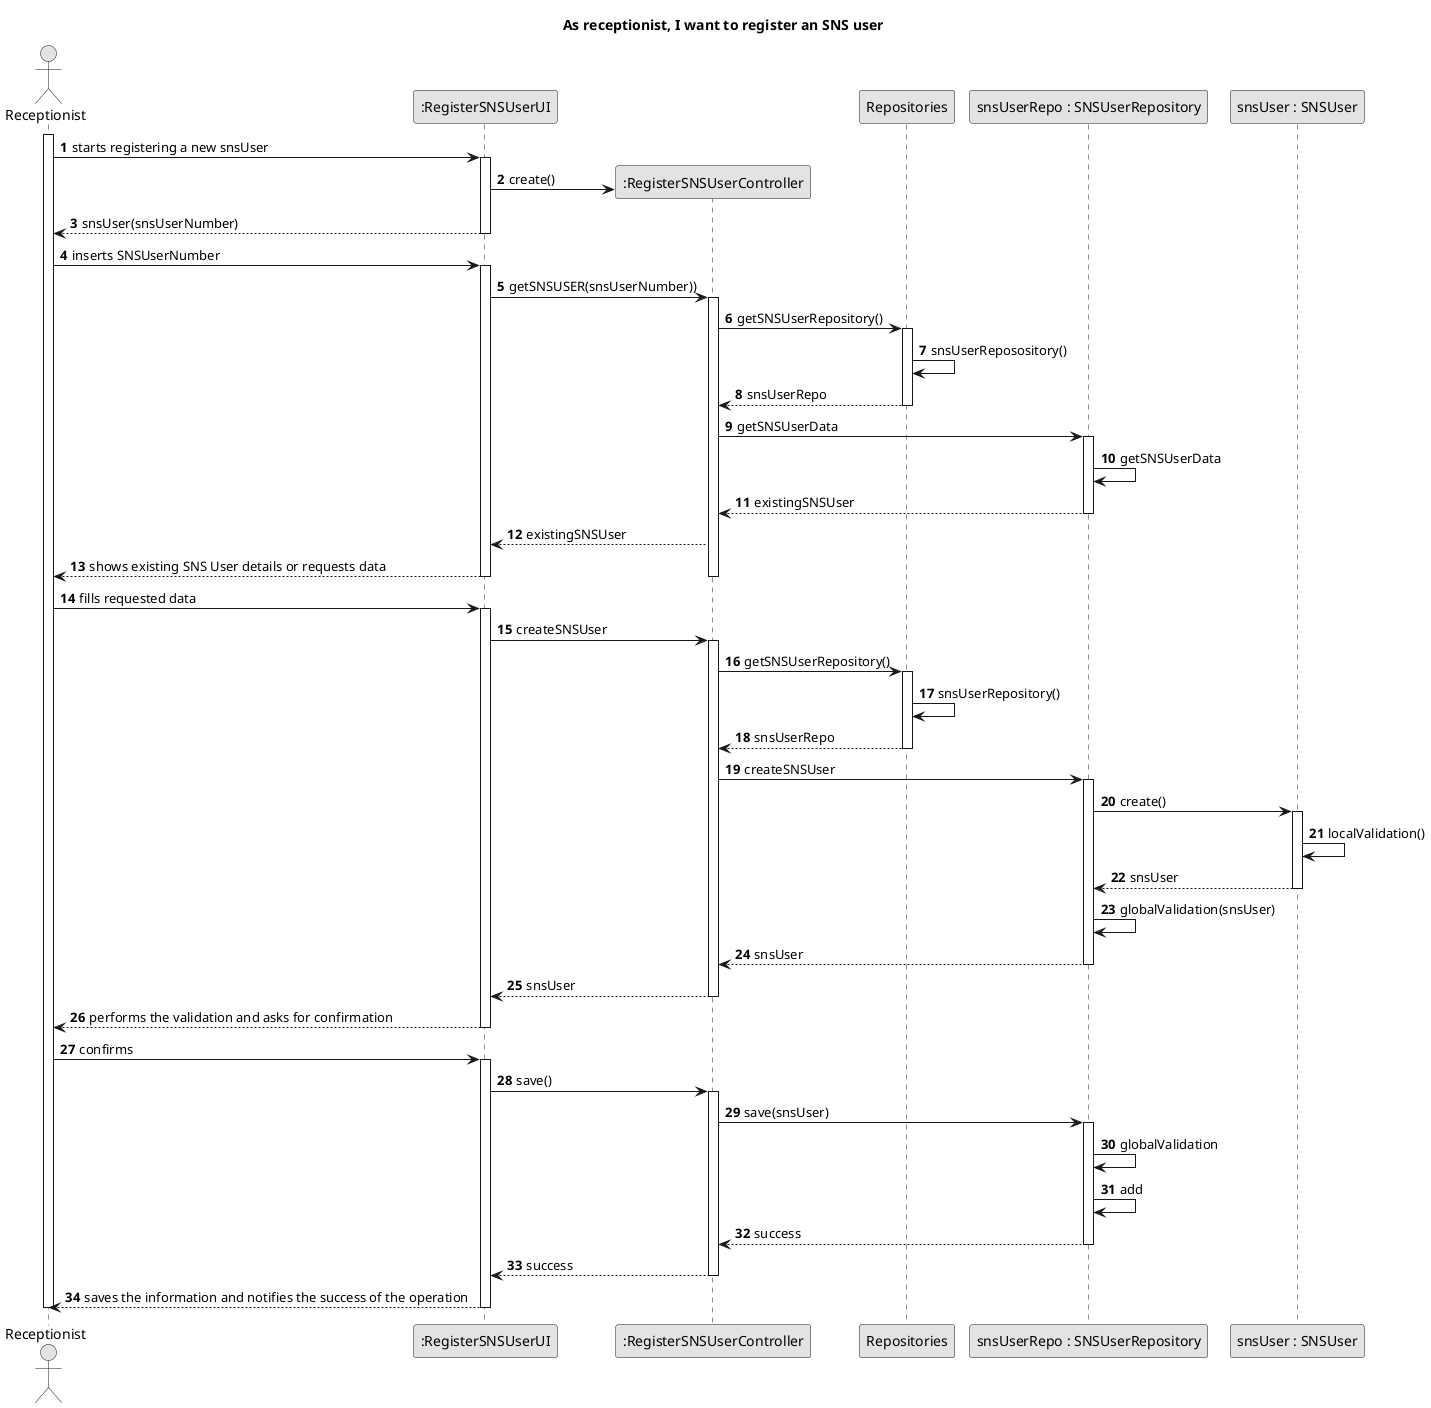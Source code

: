 @startuml
skinparam monochrome true
skinparam packageStyle rectangle
skinparam shadowing false

title As receptionist, I want to register an SNS user

autonumber

actor Receptionist
participant ":RegisterSNSUserUI" as ui
participant ":RegisterSNSUserController" as ctrl
participant Repositories
participant "snsUserRepo : SNSUserRepository" as snsUserRepo
participant "snsUser : SNSUser" as snsUser

activate Receptionist

    Receptionist -> ui : starts registering a new snsUser
    activate ui
        ui -> ctrl** :create()
        ui --> Receptionist : snsUser(snsUserNumber)
        deactivate ui
        Receptionist -> ui : inserts SNSUserNumber
        activate ui
        ui-> ctrl : getSNSUSER(snsUserNumber))
            activate ctrl
            ctrl -> Repositories :getSNSUserRepository()
            activate Repositories
                Repositories ->Repositories :snsUserReposository()
                Repositories -->ctrl :snsUserRepo
            deactivate Repositories
            ctrl -> snsUserRepo : getSNSUserData
            activate snsUserRepo
                snsUserRepo -> snsUserRepo : getSNSUserData
                snsUserRepo --> ctrl : existingSNSUser
            deactivate snsUserRepo
            ctrl --> ui : existingSNSUser
            ui --> Receptionist : shows existing SNS User details or requests data
        deactivate ctrl
    deactivate ui

    Receptionist -> ui : fills requested data
    activate ui
        ui -> ctrl : createSNSUser
        activate ctrl
            ctrl -> Repositories : getSNSUserRepository()
            activate Repositories
                Repositories -> Repositories : snsUserRepository()
                Repositories --> ctrl : snsUserRepo
            deactivate Repositories
            ctrl -> snsUserRepo : createSNSUser
            activate snsUserRepo
                snsUserRepo -> snsUser : create()
                activate snsUser
                    snsUser -> snsUser : localValidation()
                    snsUser --> snsUserRepo : snsUser
                deactivate snsUser
                snsUserRepo -> snsUserRepo : globalValidation(snsUser)
                snsUserRepo --> ctrl : snsUser
            deactivate snsUserRepo
            ctrl --> ui : snsUser
        deactivate ctrl
        ui --> Receptionist : performs the validation and asks for confirmation
    deactivate ui

    Receptionist -> ui : confirms
    activate ui
        ui -> ctrl : save()
        activate ctrl
            ctrl -> snsUserRepo : save(snsUser)
            activate snsUserRepo
                snsUserRepo -> snsUserRepo : globalValidation
                snsUserRepo -> snsUserRepo : add
                snsUserRepo --> ctrl : success
            deactivate snsUserRepo
            ctrl --> ui : success
        deactivate ctrl
        ui --> Receptionist : saves the information and notifies the success of the operation
    deactivate ui


deactivate Receptionist
@enduml